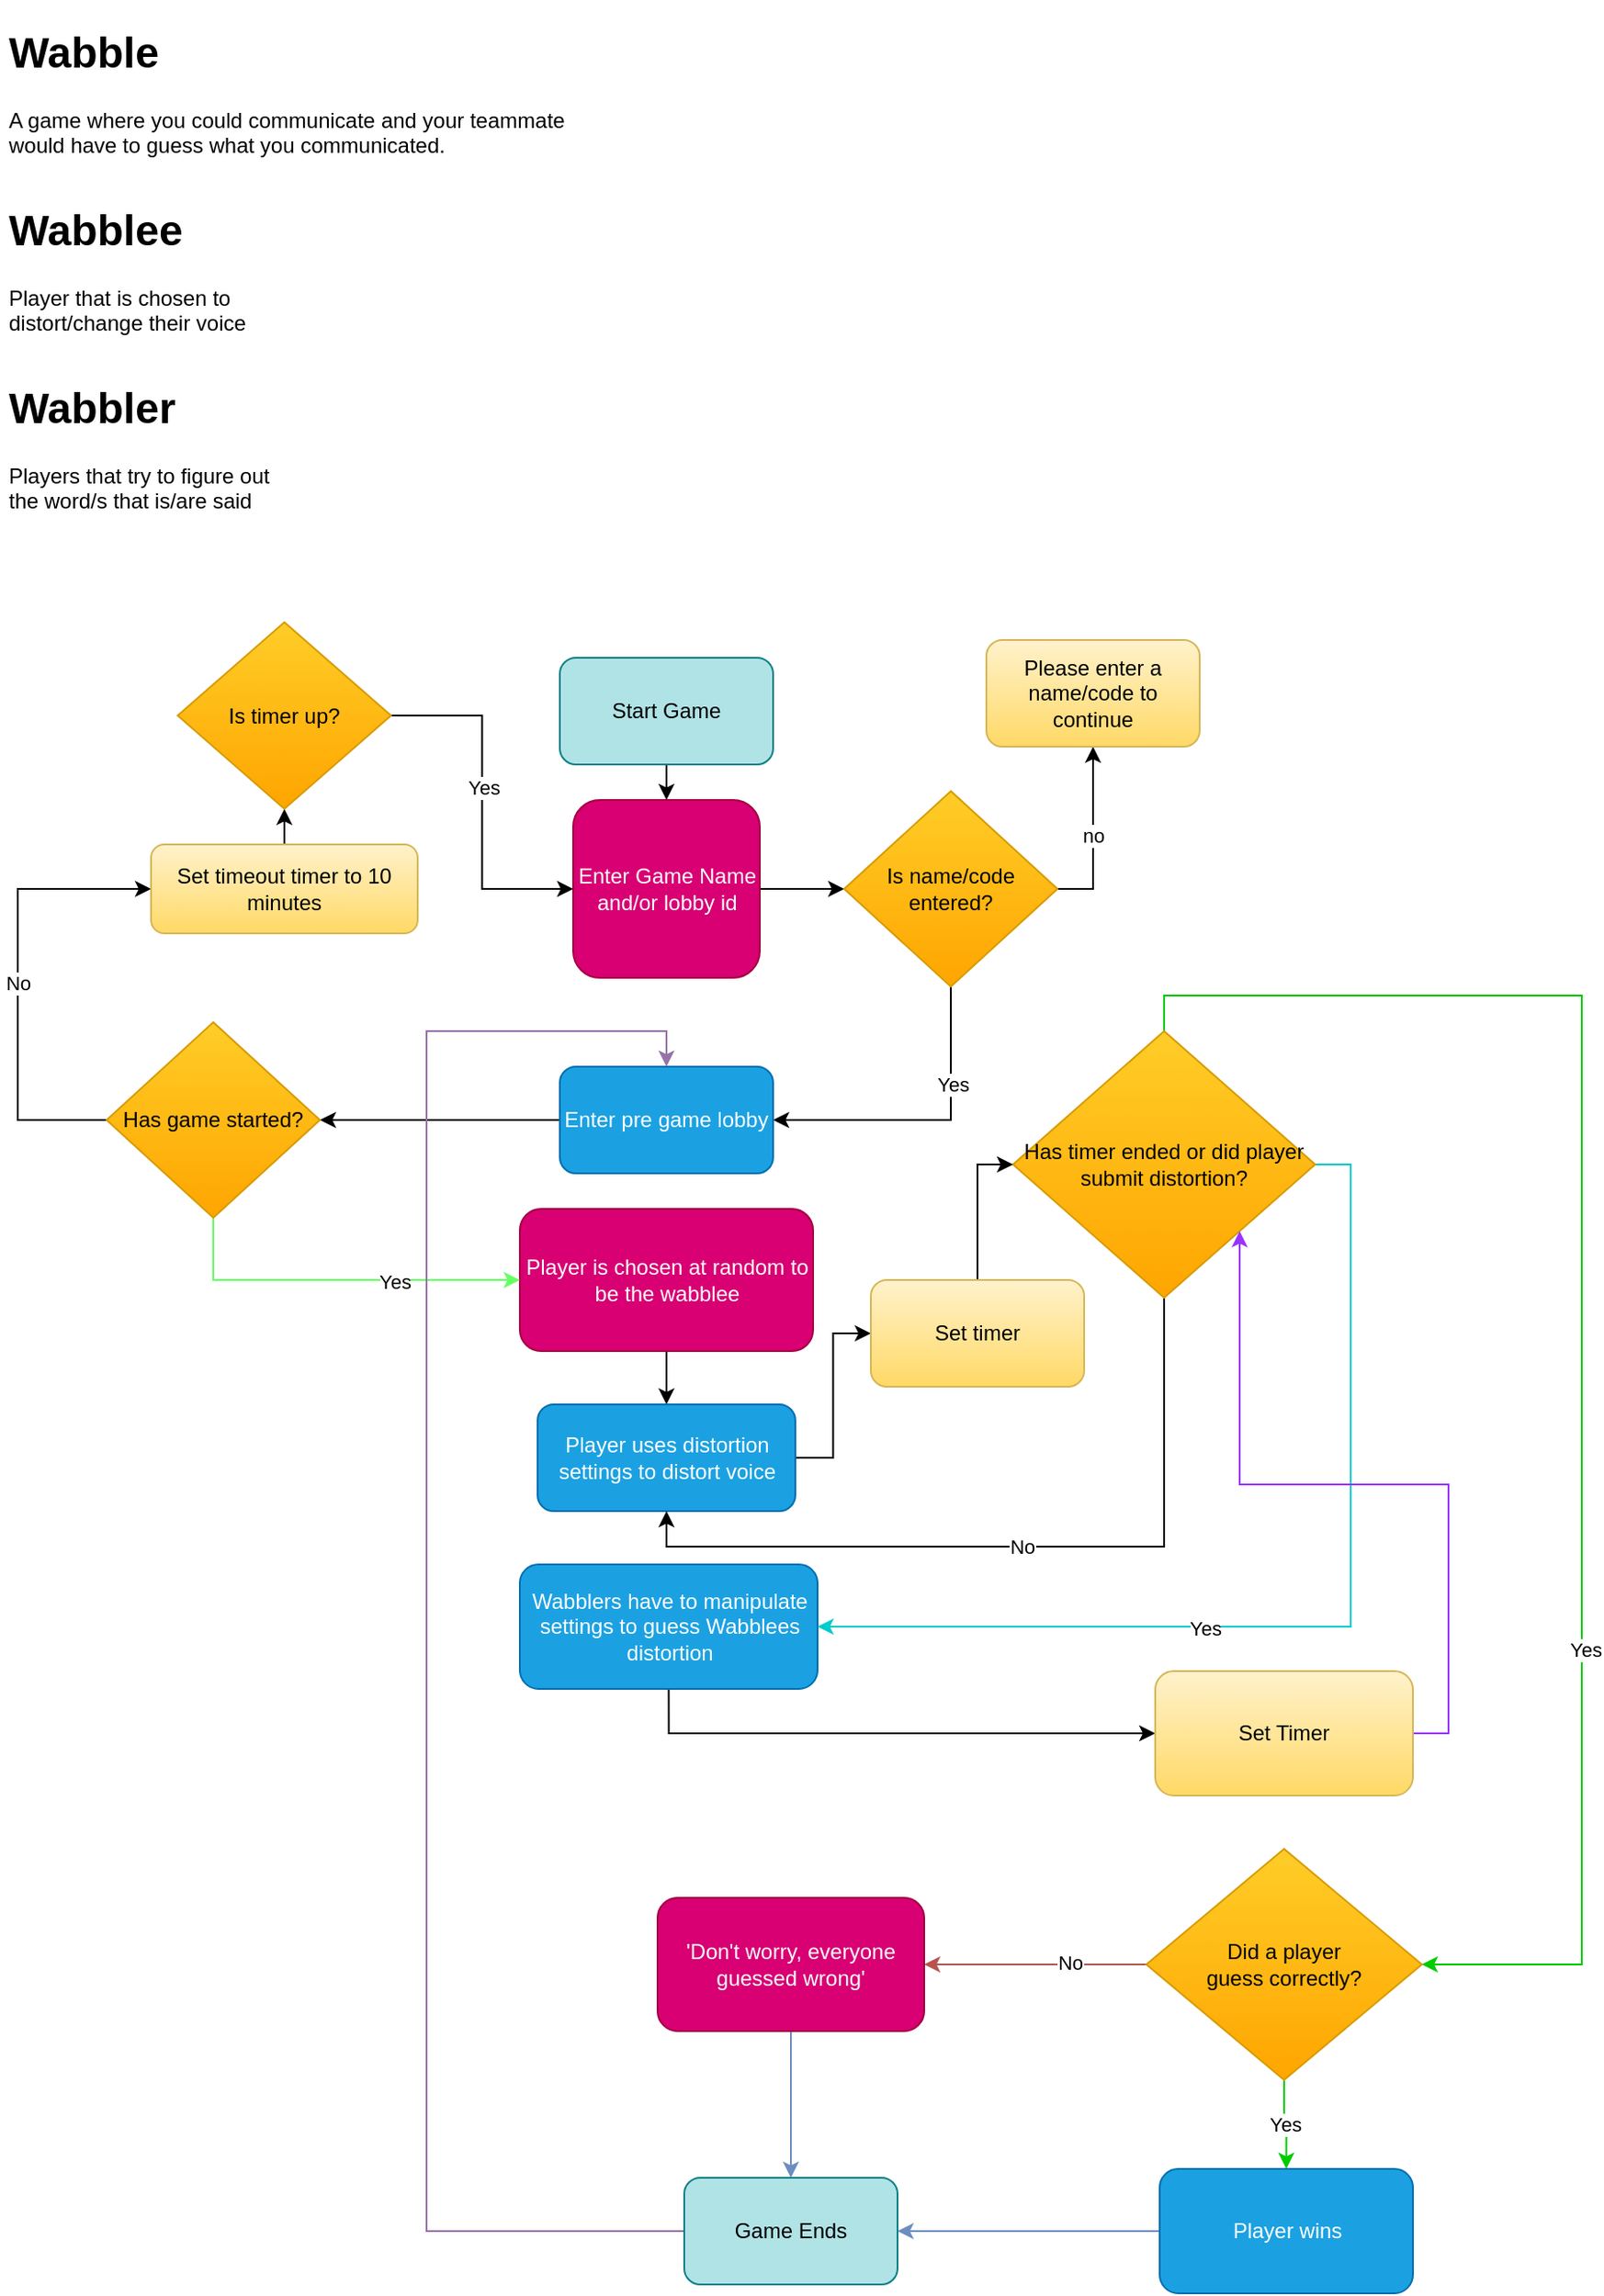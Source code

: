 <mxfile version="15.2.9" type="github">
  <diagram id="oARoW2ozjGi8G3ESF0JC" name="Page-1">
    <mxGraphModel dx="1038" dy="1664" grid="1" gridSize="10" guides="1" tooltips="1" connect="1" arrows="1" fold="1" page="1" pageScale="1" pageWidth="850" pageHeight="1100" math="0" shadow="0">
      <root>
        <mxCell id="0" />
        <mxCell id="1" parent="0" />
        <mxCell id="qIm7GC5KWyZwUsV8t1Zg-4" style="edgeStyle=orthogonalEdgeStyle;rounded=0;orthogonalLoop=1;jettySize=auto;html=1;exitX=0.5;exitY=1;exitDx=0;exitDy=0;entryX=0.5;entryY=0;entryDx=0;entryDy=0;" parent="1" source="qIm7GC5KWyZwUsV8t1Zg-1" target="qIm7GC5KWyZwUsV8t1Zg-3" edge="1">
          <mxGeometry relative="1" as="geometry" />
        </mxCell>
        <mxCell id="qIm7GC5KWyZwUsV8t1Zg-1" value="Start Game" style="rounded=1;whiteSpace=wrap;html=1;fillColor=#b0e3e6;strokeColor=#0e8088;" parent="1" vertex="1">
          <mxGeometry x="335" y="-730" width="120" height="60" as="geometry" />
        </mxCell>
        <mxCell id="qIm7GC5KWyZwUsV8t1Zg-6" style="edgeStyle=orthogonalEdgeStyle;rounded=0;orthogonalLoop=1;jettySize=auto;html=1;exitX=1;exitY=0.5;exitDx=0;exitDy=0;entryX=0;entryY=0.5;entryDx=0;entryDy=0;" parent="1" source="qIm7GC5KWyZwUsV8t1Zg-3" target="qIm7GC5KWyZwUsV8t1Zg-5" edge="1">
          <mxGeometry relative="1" as="geometry" />
        </mxCell>
        <mxCell id="qIm7GC5KWyZwUsV8t1Zg-3" value="Enter Game Name and/or lobby id" style="rounded=1;whiteSpace=wrap;html=1;fillColor=#d80073;strokeColor=#A50040;fontColor=#ffffff;" parent="1" vertex="1">
          <mxGeometry x="342.5" y="-650" width="105" height="100" as="geometry" />
        </mxCell>
        <mxCell id="qIm7GC5KWyZwUsV8t1Zg-8" value="no" style="edgeStyle=orthogonalEdgeStyle;rounded=0;orthogonalLoop=1;jettySize=auto;html=1;exitX=1;exitY=0.5;exitDx=0;exitDy=0;" parent="1" source="qIm7GC5KWyZwUsV8t1Zg-5" target="qIm7GC5KWyZwUsV8t1Zg-7" edge="1">
          <mxGeometry relative="1" as="geometry" />
        </mxCell>
        <mxCell id="qIm7GC5KWyZwUsV8t1Zg-27" style="edgeStyle=orthogonalEdgeStyle;rounded=0;orthogonalLoop=1;jettySize=auto;html=1;exitX=0.5;exitY=1;exitDx=0;exitDy=0;entryX=1;entryY=0.5;entryDx=0;entryDy=0;" parent="1" source="qIm7GC5KWyZwUsV8t1Zg-5" target="qIm7GC5KWyZwUsV8t1Zg-17" edge="1">
          <mxGeometry relative="1" as="geometry" />
        </mxCell>
        <mxCell id="qIm7GC5KWyZwUsV8t1Zg-28" value="Yes" style="edgeLabel;html=1;align=center;verticalAlign=middle;resizable=0;points=[];" parent="qIm7GC5KWyZwUsV8t1Zg-27" vertex="1" connectable="0">
          <mxGeometry x="-0.376" y="1" relative="1" as="geometry">
            <mxPoint as="offset" />
          </mxGeometry>
        </mxCell>
        <mxCell id="qIm7GC5KWyZwUsV8t1Zg-5" value="Is name/code entered?" style="rhombus;whiteSpace=wrap;html=1;fillColor=#ffcd28;strokeColor=#d79b00;gradientColor=#ffa500;" parent="1" vertex="1">
          <mxGeometry x="495" y="-655" width="120" height="110" as="geometry" />
        </mxCell>
        <mxCell id="qIm7GC5KWyZwUsV8t1Zg-7" value="Please enter a name/code to continue" style="rounded=1;whiteSpace=wrap;html=1;fillColor=#fff2cc;strokeColor=#d6b656;gradientColor=#ffd966;" parent="1" vertex="1">
          <mxGeometry x="575" y="-740" width="120" height="60" as="geometry" />
        </mxCell>
        <mxCell id="qIm7GC5KWyZwUsV8t1Zg-43" style="edgeStyle=orthogonalEdgeStyle;rounded=0;orthogonalLoop=1;jettySize=auto;html=1;exitX=0.5;exitY=1;exitDx=0;exitDy=0;entryX=0.5;entryY=0;entryDx=0;entryDy=0;" parent="1" source="qIm7GC5KWyZwUsV8t1Zg-14" target="qIm7GC5KWyZwUsV8t1Zg-41" edge="1">
          <mxGeometry relative="1" as="geometry" />
        </mxCell>
        <mxCell id="qIm7GC5KWyZwUsV8t1Zg-14" value="Player is chosen at random to be the wabblee" style="rounded=1;whiteSpace=wrap;html=1;fillColor=#d80073;strokeColor=#A50040;fontColor=#ffffff;" parent="1" vertex="1">
          <mxGeometry x="312.5" y="-420" width="165" height="80" as="geometry" />
        </mxCell>
        <mxCell id="qIm7GC5KWyZwUsV8t1Zg-15" value="&lt;h1&gt;Wabble&lt;/h1&gt;&lt;p&gt;A game where you could communicate and your teammate would have to guess what you communicated.&lt;br&gt;&lt;/p&gt;" style="text;html=1;strokeColor=none;fillColor=none;spacing=5;spacingTop=-20;whiteSpace=wrap;overflow=hidden;rounded=0;" parent="1" vertex="1">
          <mxGeometry x="20" y="-1090" width="350" height="90" as="geometry" />
        </mxCell>
        <mxCell id="qIm7GC5KWyZwUsV8t1Zg-34" style="edgeStyle=orthogonalEdgeStyle;rounded=0;orthogonalLoop=1;jettySize=auto;html=1;exitX=0;exitY=0.5;exitDx=0;exitDy=0;entryX=1;entryY=0.5;entryDx=0;entryDy=0;" parent="1" source="qIm7GC5KWyZwUsV8t1Zg-17" target="qIm7GC5KWyZwUsV8t1Zg-30" edge="1">
          <mxGeometry relative="1" as="geometry">
            <mxPoint x="295" y="-440" as="targetPoint" />
          </mxGeometry>
        </mxCell>
        <mxCell id="qIm7GC5KWyZwUsV8t1Zg-17" value="Enter pre game lobby" style="rounded=1;whiteSpace=wrap;html=1;fillColor=#1ba1e2;strokeColor=#006EAF;fontColor=#ffffff;" parent="1" vertex="1">
          <mxGeometry x="335" y="-500" width="120" height="60" as="geometry" />
        </mxCell>
        <mxCell id="qIm7GC5KWyZwUsV8t1Zg-35" value="No" style="edgeStyle=orthogonalEdgeStyle;rounded=0;orthogonalLoop=1;jettySize=auto;html=1;entryX=0;entryY=0.5;entryDx=0;entryDy=0;exitX=0;exitY=0.5;exitDx=0;exitDy=0;" parent="1" source="qIm7GC5KWyZwUsV8t1Zg-30" target="qIm7GC5KWyZwUsV8t1Zg-33" edge="1">
          <mxGeometry relative="1" as="geometry">
            <mxPoint x="30" y="-460" as="sourcePoint" />
            <Array as="points">
              <mxPoint x="30" y="-470" />
              <mxPoint x="30" y="-600" />
            </Array>
          </mxGeometry>
        </mxCell>
        <mxCell id="qIm7GC5KWyZwUsV8t1Zg-37" style="edgeStyle=orthogonalEdgeStyle;rounded=0;orthogonalLoop=1;jettySize=auto;html=1;exitX=0.5;exitY=1;exitDx=0;exitDy=0;entryX=0;entryY=0.5;entryDx=0;entryDy=0;fillColor=#cdeb8b;strokeColor=#66FF66;" parent="1" source="qIm7GC5KWyZwUsV8t1Zg-30" target="qIm7GC5KWyZwUsV8t1Zg-14" edge="1">
          <mxGeometry relative="1" as="geometry" />
        </mxCell>
        <mxCell id="qIm7GC5KWyZwUsV8t1Zg-44" value="Yes" style="edgeLabel;html=1;align=center;verticalAlign=middle;resizable=0;points=[];" parent="qIm7GC5KWyZwUsV8t1Zg-37" vertex="1" connectable="0">
          <mxGeometry x="0.32" y="-1" relative="1" as="geometry">
            <mxPoint as="offset" />
          </mxGeometry>
        </mxCell>
        <mxCell id="qIm7GC5KWyZwUsV8t1Zg-30" value="Has game started?" style="rhombus;whiteSpace=wrap;html=1;fillColor=#ffcd28;strokeColor=#d79b00;gradientColor=#ffa500;" parent="1" vertex="1">
          <mxGeometry x="80" y="-525" width="120" height="110" as="geometry" />
        </mxCell>
        <mxCell id="qIm7GC5KWyZwUsV8t1Zg-47" style="edgeStyle=orthogonalEdgeStyle;rounded=0;orthogonalLoop=1;jettySize=auto;html=1;exitX=0.5;exitY=0;exitDx=0;exitDy=0;entryX=0.5;entryY=1;entryDx=0;entryDy=0;" parent="1" source="qIm7GC5KWyZwUsV8t1Zg-33" target="qIm7GC5KWyZwUsV8t1Zg-46" edge="1">
          <mxGeometry relative="1" as="geometry" />
        </mxCell>
        <mxCell id="qIm7GC5KWyZwUsV8t1Zg-33" value="&lt;div&gt;Set timeout timer to 10 minutes&lt;br&gt;&lt;/div&gt;" style="rounded=1;whiteSpace=wrap;html=1;fillColor=#fff2cc;strokeColor=#d6b656;gradientColor=#ffd966;" parent="1" vertex="1">
          <mxGeometry x="105" y="-625" width="150" height="50" as="geometry" />
        </mxCell>
        <mxCell id="qIm7GC5KWyZwUsV8t1Zg-38" value="&lt;h1&gt;Wabblee&lt;/h1&gt;&lt;p&gt;Player that is chosen to distort/change their voice&lt;br&gt;&lt;/p&gt;" style="text;html=1;strokeColor=none;fillColor=none;spacing=5;spacingTop=-20;whiteSpace=wrap;overflow=hidden;rounded=0;" parent="1" vertex="1">
          <mxGeometry x="20" y="-990" width="170" height="90" as="geometry" />
        </mxCell>
        <mxCell id="qIm7GC5KWyZwUsV8t1Zg-39" value="&lt;h1&gt;Wabbler&lt;/h1&gt;Players that try to figure out the word/s that is/are said" style="text;html=1;strokeColor=none;fillColor=none;spacing=5;spacingTop=-20;whiteSpace=wrap;overflow=hidden;rounded=0;" parent="1" vertex="1">
          <mxGeometry x="20" y="-890" width="170" height="90" as="geometry" />
        </mxCell>
        <mxCell id="qIm7GC5KWyZwUsV8t1Zg-53" style="edgeStyle=orthogonalEdgeStyle;rounded=0;orthogonalLoop=1;jettySize=auto;html=1;exitX=1;exitY=0.5;exitDx=0;exitDy=0;entryX=0;entryY=0.5;entryDx=0;entryDy=0;" parent="1" source="qIm7GC5KWyZwUsV8t1Zg-41" target="DAGfyyY_b1tvWKQAuysj-1" edge="1">
          <mxGeometry relative="1" as="geometry" />
        </mxCell>
        <mxCell id="qIm7GC5KWyZwUsV8t1Zg-41" value="Player uses distortion settings to distort voice" style="rounded=1;whiteSpace=wrap;html=1;strokeColor=#006EAF;fillColor=#1ba1e2;fontColor=#ffffff;" parent="1" vertex="1">
          <mxGeometry x="322.5" y="-310" width="145" height="60" as="geometry" />
        </mxCell>
        <mxCell id="qIm7GC5KWyZwUsV8t1Zg-48" style="edgeStyle=orthogonalEdgeStyle;rounded=0;orthogonalLoop=1;jettySize=auto;html=1;exitX=1;exitY=0.5;exitDx=0;exitDy=0;entryX=0;entryY=0.5;entryDx=0;entryDy=0;" parent="1" source="qIm7GC5KWyZwUsV8t1Zg-46" target="qIm7GC5KWyZwUsV8t1Zg-3" edge="1">
          <mxGeometry relative="1" as="geometry" />
        </mxCell>
        <mxCell id="qIm7GC5KWyZwUsV8t1Zg-49" value="Yes" style="edgeLabel;html=1;align=center;verticalAlign=middle;resizable=0;points=[];" parent="qIm7GC5KWyZwUsV8t1Zg-48" vertex="1" connectable="0">
          <mxGeometry x="-0.092" relative="1" as="geometry">
            <mxPoint as="offset" />
          </mxGeometry>
        </mxCell>
        <mxCell id="qIm7GC5KWyZwUsV8t1Zg-46" value="Is timer up?" style="rhombus;whiteSpace=wrap;html=1;fillColor=#ffcd28;strokeColor=#d79b00;gradientColor=#ffa500;" parent="1" vertex="1">
          <mxGeometry x="120" y="-750" width="120" height="105" as="geometry" />
        </mxCell>
        <mxCell id="DAGfyyY_b1tvWKQAuysj-4" style="edgeStyle=orthogonalEdgeStyle;rounded=0;orthogonalLoop=1;jettySize=auto;html=1;exitX=0.5;exitY=1;exitDx=0;exitDy=0;entryX=0;entryY=0.5;entryDx=0;entryDy=0;" edge="1" parent="1" source="qIm7GC5KWyZwUsV8t1Zg-51" target="qIm7GC5KWyZwUsV8t1Zg-60">
          <mxGeometry relative="1" as="geometry" />
        </mxCell>
        <mxCell id="qIm7GC5KWyZwUsV8t1Zg-51" value="Wabblers have to manipulate settings to guess Wabblees distortion " style="rounded=1;whiteSpace=wrap;html=1;strokeColor=#006EAF;fillColor=#1ba1e2;fontColor=#ffffff;" parent="1" vertex="1">
          <mxGeometry x="312.5" y="-220" width="167.5" height="70" as="geometry" />
        </mxCell>
        <mxCell id="qIm7GC5KWyZwUsV8t1Zg-55" style="edgeStyle=orthogonalEdgeStyle;rounded=0;orthogonalLoop=1;jettySize=auto;html=1;exitX=0.5;exitY=0;exitDx=0;exitDy=0;strokeColor=#00CC00;entryX=1;entryY=0.5;entryDx=0;entryDy=0;" parent="1" source="qIm7GC5KWyZwUsV8t1Zg-52" edge="1" target="DAGfyyY_b1tvWKQAuysj-10">
          <mxGeometry relative="1" as="geometry">
            <mxPoint x="828" y="-10" as="targetPoint" />
            <Array as="points">
              <mxPoint x="675" y="-540" />
              <mxPoint x="910" y="-540" />
              <mxPoint x="910" y="5" />
            </Array>
          </mxGeometry>
        </mxCell>
        <mxCell id="qIm7GC5KWyZwUsV8t1Zg-57" value="Yes" style="edgeLabel;html=1;align=center;verticalAlign=middle;resizable=0;points=[];" parent="qIm7GC5KWyZwUsV8t1Zg-55" vertex="1" connectable="0">
          <mxGeometry x="0.399" y="2" relative="1" as="geometry">
            <mxPoint as="offset" />
          </mxGeometry>
        </mxCell>
        <mxCell id="qIm7GC5KWyZwUsV8t1Zg-56" value="No" style="edgeStyle=orthogonalEdgeStyle;rounded=0;orthogonalLoop=1;jettySize=auto;html=1;exitX=0.5;exitY=1;exitDx=0;exitDy=0;entryX=0.5;entryY=1;entryDx=0;entryDy=0;" parent="1" source="qIm7GC5KWyZwUsV8t1Zg-52" target="qIm7GC5KWyZwUsV8t1Zg-41" edge="1">
          <mxGeometry relative="1" as="geometry" />
        </mxCell>
        <mxCell id="qIm7GC5KWyZwUsV8t1Zg-61" style="edgeStyle=orthogonalEdgeStyle;rounded=0;orthogonalLoop=1;jettySize=auto;html=1;exitX=1;exitY=0.5;exitDx=0;exitDy=0;entryX=1;entryY=0.5;entryDx=0;entryDy=0;strokeColor=#00CCCC;" parent="1" source="qIm7GC5KWyZwUsV8t1Zg-52" target="qIm7GC5KWyZwUsV8t1Zg-51" edge="1">
          <mxGeometry relative="1" as="geometry" />
        </mxCell>
        <mxCell id="DAGfyyY_b1tvWKQAuysj-3" value="Yes" style="edgeLabel;html=1;align=center;verticalAlign=middle;resizable=0;points=[];" vertex="1" connectable="0" parent="qIm7GC5KWyZwUsV8t1Zg-61">
          <mxGeometry x="0.248" y="1" relative="1" as="geometry">
            <mxPoint as="offset" />
          </mxGeometry>
        </mxCell>
        <mxCell id="qIm7GC5KWyZwUsV8t1Zg-52" value="Has timer ended or did player submit distortion?" style="rhombus;whiteSpace=wrap;html=1;fillColor=#ffcd28;strokeColor=#d79b00;gradientColor=#ffa500;" parent="1" vertex="1">
          <mxGeometry x="590" y="-520" width="170" height="150" as="geometry" />
        </mxCell>
        <mxCell id="DAGfyyY_b1tvWKQAuysj-5" style="edgeStyle=orthogonalEdgeStyle;rounded=0;orthogonalLoop=1;jettySize=auto;html=1;exitX=1;exitY=0.5;exitDx=0;exitDy=0;entryX=1;entryY=1;entryDx=0;entryDy=0;strokeColor=#9933FF;" edge="1" parent="1" source="qIm7GC5KWyZwUsV8t1Zg-60" target="qIm7GC5KWyZwUsV8t1Zg-52">
          <mxGeometry relative="1" as="geometry" />
        </mxCell>
        <mxCell id="qIm7GC5KWyZwUsV8t1Zg-60" value="Set Timer" style="rounded=1;whiteSpace=wrap;html=1;strokeColor=#d6b656;fillColor=#fff2cc;gradientColor=#ffd966;" parent="1" vertex="1">
          <mxGeometry x="670" y="-160" width="145" height="70" as="geometry" />
        </mxCell>
        <mxCell id="DAGfyyY_b1tvWKQAuysj-2" style="edgeStyle=orthogonalEdgeStyle;rounded=0;orthogonalLoop=1;jettySize=auto;html=1;exitX=0.5;exitY=0;exitDx=0;exitDy=0;entryX=0;entryY=0.5;entryDx=0;entryDy=0;" edge="1" parent="1" source="DAGfyyY_b1tvWKQAuysj-1" target="qIm7GC5KWyZwUsV8t1Zg-52">
          <mxGeometry relative="1" as="geometry" />
        </mxCell>
        <mxCell id="DAGfyyY_b1tvWKQAuysj-1" value="Set timer" style="rounded=1;whiteSpace=wrap;html=1;strokeColor=#d6b656;fillColor=#fff2cc;gradientColor=#ffd966;" vertex="1" parent="1">
          <mxGeometry x="510" y="-380" width="120" height="60" as="geometry" />
        </mxCell>
        <mxCell id="DAGfyyY_b1tvWKQAuysj-12" value="Yes" style="edgeStyle=orthogonalEdgeStyle;rounded=0;orthogonalLoop=1;jettySize=auto;html=1;exitX=0.5;exitY=1;exitDx=0;exitDy=0;entryX=0.5;entryY=0;entryDx=0;entryDy=0;strokeColor=#00CC00;" edge="1" parent="1" source="DAGfyyY_b1tvWKQAuysj-10" target="DAGfyyY_b1tvWKQAuysj-11">
          <mxGeometry relative="1" as="geometry" />
        </mxCell>
        <mxCell id="DAGfyyY_b1tvWKQAuysj-14" style="edgeStyle=orthogonalEdgeStyle;rounded=0;orthogonalLoop=1;jettySize=auto;html=1;exitX=0;exitY=0.5;exitDx=0;exitDy=0;entryX=1;entryY=0.5;entryDx=0;entryDy=0;strokeColor=#b85450;fillColor=#f8cecc;" edge="1" parent="1" source="DAGfyyY_b1tvWKQAuysj-10" target="DAGfyyY_b1tvWKQAuysj-13">
          <mxGeometry relative="1" as="geometry" />
        </mxCell>
        <mxCell id="DAGfyyY_b1tvWKQAuysj-15" value="No" style="edgeLabel;html=1;align=center;verticalAlign=middle;resizable=0;points=[];" vertex="1" connectable="0" parent="DAGfyyY_b1tvWKQAuysj-14">
          <mxGeometry x="-0.314" y="-1" relative="1" as="geometry">
            <mxPoint as="offset" />
          </mxGeometry>
        </mxCell>
        <mxCell id="DAGfyyY_b1tvWKQAuysj-10" value="&lt;div&gt;Did a player&lt;/div&gt;&lt;div&gt; guess correctly?&lt;/div&gt;" style="rhombus;whiteSpace=wrap;html=1;strokeColor=#d79b00;fillColor=#ffcd28;gradientColor=#ffa500;" vertex="1" parent="1">
          <mxGeometry x="665" y="-60" width="155" height="130" as="geometry" />
        </mxCell>
        <mxCell id="DAGfyyY_b1tvWKQAuysj-18" style="edgeStyle=orthogonalEdgeStyle;rounded=0;orthogonalLoop=1;jettySize=auto;html=1;exitX=0;exitY=0.5;exitDx=0;exitDy=0;entryX=1;entryY=0.5;entryDx=0;entryDy=0;strokeColor=#6c8ebf;fillColor=#dae8fc;" edge="1" parent="1" source="DAGfyyY_b1tvWKQAuysj-11" target="DAGfyyY_b1tvWKQAuysj-16">
          <mxGeometry relative="1" as="geometry" />
        </mxCell>
        <mxCell id="DAGfyyY_b1tvWKQAuysj-11" value="Player wins" style="rounded=1;whiteSpace=wrap;html=1;strokeColor=#006EAF;fillColor=#1ba1e2;fontColor=#ffffff;" vertex="1" parent="1">
          <mxGeometry x="672.5" y="120" width="142.5" height="70" as="geometry" />
        </mxCell>
        <mxCell id="DAGfyyY_b1tvWKQAuysj-17" style="edgeStyle=orthogonalEdgeStyle;rounded=0;orthogonalLoop=1;jettySize=auto;html=1;exitX=0.5;exitY=1;exitDx=0;exitDy=0;strokeColor=#6c8ebf;fillColor=#dae8fc;" edge="1" parent="1" source="DAGfyyY_b1tvWKQAuysj-13" target="DAGfyyY_b1tvWKQAuysj-16">
          <mxGeometry relative="1" as="geometry" />
        </mxCell>
        <mxCell id="DAGfyyY_b1tvWKQAuysj-13" value="&#39;Don&#39;t worry, everyone guessed wrong&#39;" style="rounded=1;whiteSpace=wrap;html=1;strokeColor=#A50040;fillColor=#d80073;fontColor=#ffffff;" vertex="1" parent="1">
          <mxGeometry x="390" y="-32.5" width="150" height="75" as="geometry" />
        </mxCell>
        <mxCell id="DAGfyyY_b1tvWKQAuysj-19" style="edgeStyle=orthogonalEdgeStyle;rounded=0;orthogonalLoop=1;jettySize=auto;html=1;exitX=0;exitY=0.5;exitDx=0;exitDy=0;strokeColor=#9673a6;entryX=0.5;entryY=0;entryDx=0;entryDy=0;fillColor=#e1d5e7;" edge="1" parent="1" source="DAGfyyY_b1tvWKQAuysj-16" target="qIm7GC5KWyZwUsV8t1Zg-17">
          <mxGeometry relative="1" as="geometry">
            <mxPoint x="220" y="-110" as="targetPoint" />
            <Array as="points">
              <mxPoint x="260" y="155" />
              <mxPoint x="260" y="-520" />
              <mxPoint x="395" y="-520" />
            </Array>
          </mxGeometry>
        </mxCell>
        <mxCell id="DAGfyyY_b1tvWKQAuysj-16" value="Game Ends" style="rounded=1;whiteSpace=wrap;html=1;strokeColor=#0e8088;fillColor=#b0e3e6;" vertex="1" parent="1">
          <mxGeometry x="405" y="125" width="120" height="60" as="geometry" />
        </mxCell>
      </root>
    </mxGraphModel>
  </diagram>
</mxfile>
